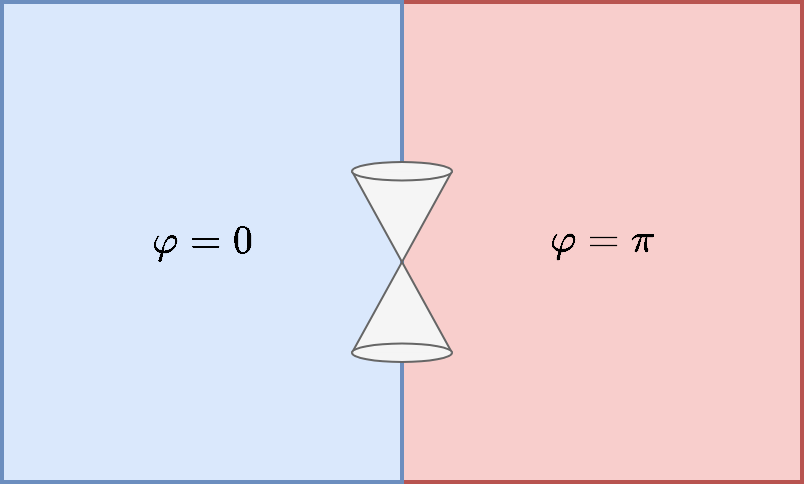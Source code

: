 <mxfile version="21.4.0" type="device">
  <diagram name="Page-1" id="i33HMpCcBlu6hxJcUhUw">
    <mxGraphModel dx="956" dy="557" grid="1" gridSize="10" guides="1" tooltips="1" connect="1" arrows="1" fold="1" page="1" pageScale="1" pageWidth="1100" pageHeight="1700" math="1" shadow="0">
      <root>
        <mxCell id="0" />
        <mxCell id="1" parent="0" />
        <mxCell id="02vmy4cNzRHUN8nZPoUq-2" value="" style="rounded=0;whiteSpace=wrap;html=1;strokeWidth=2;fillColor=#f8cecc;strokeColor=#b85450;" vertex="1" parent="1">
          <mxGeometry x="400" y="200" width="200" height="240" as="geometry" />
        </mxCell>
        <mxCell id="02vmy4cNzRHUN8nZPoUq-5" value="" style="rounded=0;whiteSpace=wrap;html=1;strokeWidth=2;fillColor=#dae8fc;strokeColor=#6c8ebf;" vertex="1" parent="1">
          <mxGeometry x="200" y="200" width="200" height="240" as="geometry" />
        </mxCell>
        <mxCell id="02vmy4cNzRHUN8nZPoUq-6" value="&lt;font style=&quot;font-size: 17px;&quot;&gt;$$\varphi=0$$&lt;/font&gt;" style="text;html=1;strokeColor=none;fillColor=none;align=center;verticalAlign=middle;whiteSpace=wrap;rounded=0;" vertex="1" parent="1">
          <mxGeometry x="270" y="305" width="60" height="30" as="geometry" />
        </mxCell>
        <mxCell id="02vmy4cNzRHUN8nZPoUq-7" value="&lt;font style=&quot;font-size: 17px;&quot;&gt;$$\varphi=\pi$$&lt;/font&gt;" style="text;html=1;strokeColor=none;fillColor=none;align=center;verticalAlign=middle;whiteSpace=wrap;rounded=0;" vertex="1" parent="1">
          <mxGeometry x="470" y="305" width="60" height="30" as="geometry" />
        </mxCell>
        <mxCell id="02vmy4cNzRHUN8nZPoUq-10" value="" style="verticalLabelPosition=bottom;verticalAlign=top;html=1;shape=mxgraph.basic.cone;fillColor=#f5f5f5;fontColor=#333333;strokeColor=#666666;" vertex="1" parent="1">
          <mxGeometry x="375" y="330" width="50" height="50" as="geometry" />
        </mxCell>
        <mxCell id="02vmy4cNzRHUN8nZPoUq-11" value="" style="verticalLabelPosition=bottom;verticalAlign=top;html=1;shape=mxgraph.basic.cone;rotation=-180;fillColor=#f5f5f5;fontColor=#333333;strokeColor=#666666;" vertex="1" parent="1">
          <mxGeometry x="375" y="280" width="50" height="50" as="geometry" />
        </mxCell>
      </root>
    </mxGraphModel>
  </diagram>
</mxfile>
